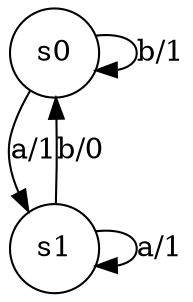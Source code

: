 digraph fsm{
	s_0 [label="s0" shape="circle"]
	s_1 [label="s1" shape="circle"]
	
	s_0 -> s_1[label="a/1"]
	
	s_1 -> s_1[label="a/1"]
	
	s_0 -> s_0[label="b/1"]
	
	s_1 -> s_0[label="b/0"]
}